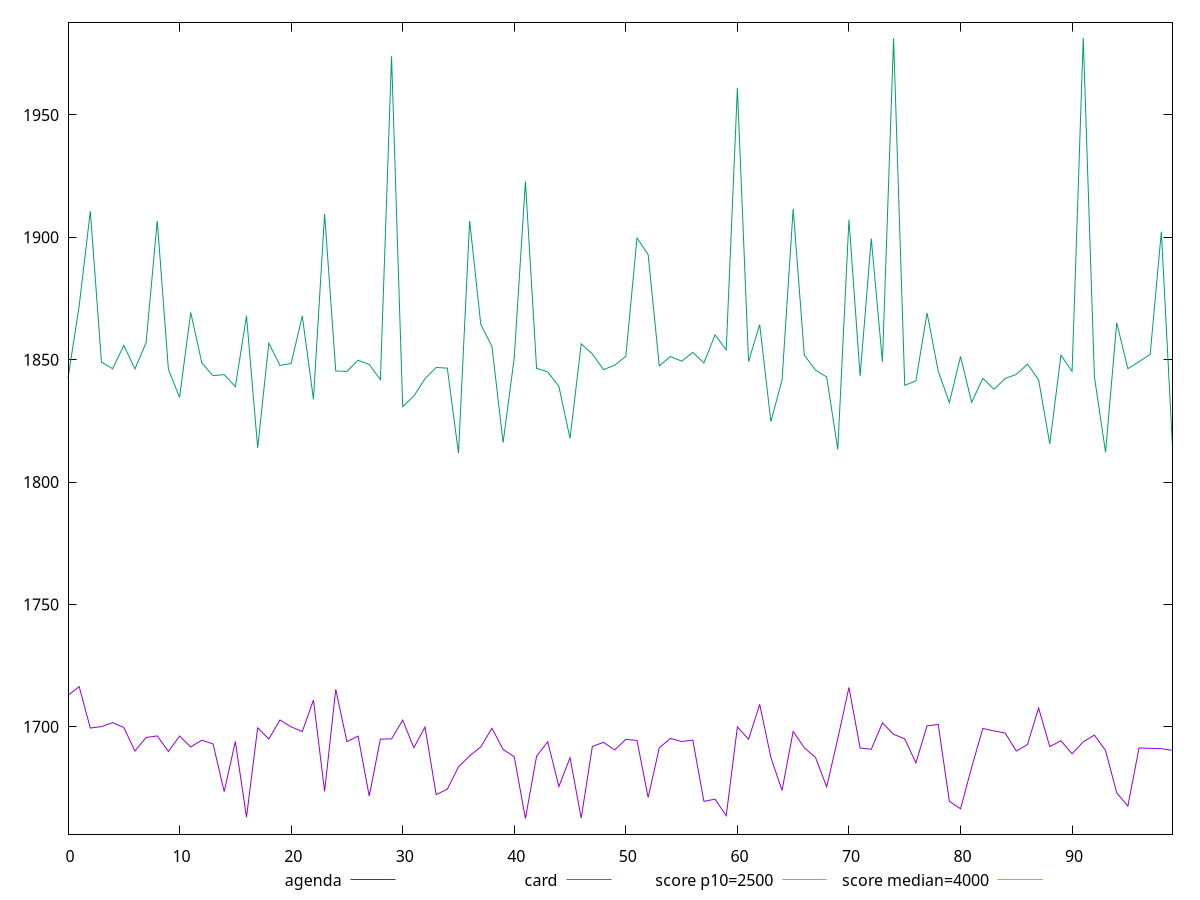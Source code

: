 reset

$agenda <<EOF
0 1712.8770000000002
1 1716.4308
2 1699.521
3 1700.097
4 1701.708
5 1699.7777999999998
6 1690.116
7 1695.6777000000002
8 1696.3014
9 1689.933
10 1696.2264
11 1691.8074
12 1694.5466999999999
13 1693.0263
14 1673.5566000000001
15 1693.9925999999998
16 1663.095
17 1699.6019999999999
18 1695.0456000000001
19 1702.8120000000001
20 1699.9974
21 1698.06
22 1710.966
23 1673.6345999999999
24 1715.3613
25 1693.9470000000001
26 1696.215
27 1671.7332000000001
28 1694.9919
29 1695.0713999999998
30 1702.7531999999999
31 1691.4680999999998
32 1699.9461
33 1672.317
34 1674.5493
35 1683.6651000000002
36 1688.1816000000001
37 1691.7918
38 1699.4514
39 1690.7583
40 1687.785
41 1662.5549999999998
42 1687.98
43 1693.9283999999998
44 1675.6236
45 1687.416
46 1662.708
47 1691.982
48 1693.6824
49 1690.5612
50 1694.8899000000001
51 1694.451
52 1671.1592999999998
53 1691.4642000000001
54 1695.279
55 1694.0279999999998
56 1694.5974
57 1669.5780000000002
58 1670.4569999999999
59 1663.6872
60 1699.9553999999998
61 1694.9370000000001
62 1709.1870000000001
63 1687.5359999999998
64 1674.0240000000001
65 1698.1380000000001
66 1691.421
67 1687.5309000000002
68 1675.4574000000002
69 1695.1833000000001
70 1716.111
71 1691.3718000000001
72 1690.8333
73 1701.6119999999999
74 1696.9731
75 1695.0942
76 1685.253
77 1700.421
78 1700.9901
79 1669.5759
80 1666.5312
81 1683.4776000000002
82 1699.3617
83 1698.3378
84 1697.4954
85 1690.1129999999998
86 1692.7803
87 1707.7128
88 1691.9189999999999
89 1694.3235
90 1689
91 1693.8696
92 1696.6536
93 1690.323
94 1673.0693999999999
95 1667.6172
96 1691.3729999999998
97 1691.232
98 1691.0639999999999
99 1690.4189999999999
EOF

$card <<EOF
0 1842.392
1 1871.9010000000003
2 1910.65
3 1849.0329
4 1846.3157999999999
5 1855.8458999999998
6 1846.236
7 1856.9565
8 1906.7453999999998
9 1846.029
10 1834.589
11 1869.3020999999999
12 1848.6506999999997
13 1843.4546999999998
14 1843.9230000000002
15 1838.973
16 1867.8869999999997
17 1814.0114999999998
18 1856.7540000000004
19 1847.6679000000001
20 1848.4500000000003
21 1867.8944999999999
22 1833.8156999999999
23 1909.5528
24 1845.402
25 1845.2226
26 1849.7733000000003
27 1848.0564000000002
28 1841.8682999999996
29 1973.9619999999998
30 1830.8032
31 1835.1381999999999
32 1842.2160000000003
33 1846.8312
34 1846.5486
35 1811.844
36 1906.7314000000001
37 1864.4087999999997
38 1855.4016000000001
39 1816.1280000000002
40 1850.8476
41 1922.8284
42 1846.5024
43 1844.9789999999998
44 1839.1259999999997
45 1817.8298999999997
46 1856.4764999999998
47 1852.359
48 1845.948
49 1847.7306
50 1851.384
51 1899.707
52 1892.926
53 1847.4726
54 1851.318
55 1849.3971
56 1852.9641000000001
57 1848.6906
58 1860.1427999999996
59 1854.0084
60 1961.0079999999998
61 1849.2633
62 1864.3241999999998
63 1824.726
64 1841.6348999999996
65 1911.614
66 1851.8373
67 1845.7524
68 1842.969
69 1813.335
70 1907.252
71 1843.2968999999998
72 1899.494
73 1849.1526
74 1981.3253999999997
75 1839.5223999999998
76 1841.3562
77 1869.1094999999998
78 1845.3669
79 1832.438
80 1851.3356999999996
81 1832.5900000000001
82 1842.4139999999998
83 1837.9199999999996
84 1842.3296999999998
85 1843.9941000000001
86 1848.1890000000003
87 1841.8074
88 1815.6006
89 1851.861
90 1845.2232
91 1981.4679999999998
92 1843.029
93 1812.1819999999998
94 1865.1045000000004
95 1846.3319999999999
96 1849.1757000000002
97 1852.1801999999998
98 1902.2866
99 1814.4324
EOF

set key outside below
set xrange [0:99]
set yrange [1656.1767399999999:1987.8462599999998]
set trange [1656.1767399999999:1987.8462599999998]
set terminal svg size 640, 520 enhanced background rgb 'white'
set output "reports/report_00031_2021-02-24T23-18-18.084Z/largest-contentful-paint/comparison/line/1_vs_2.svg"

plot $agenda title "agenda" with line, \
     $card title "card" with line, \
     2500 title "score p10=2500", \
     4000 title "score median=4000"

reset
